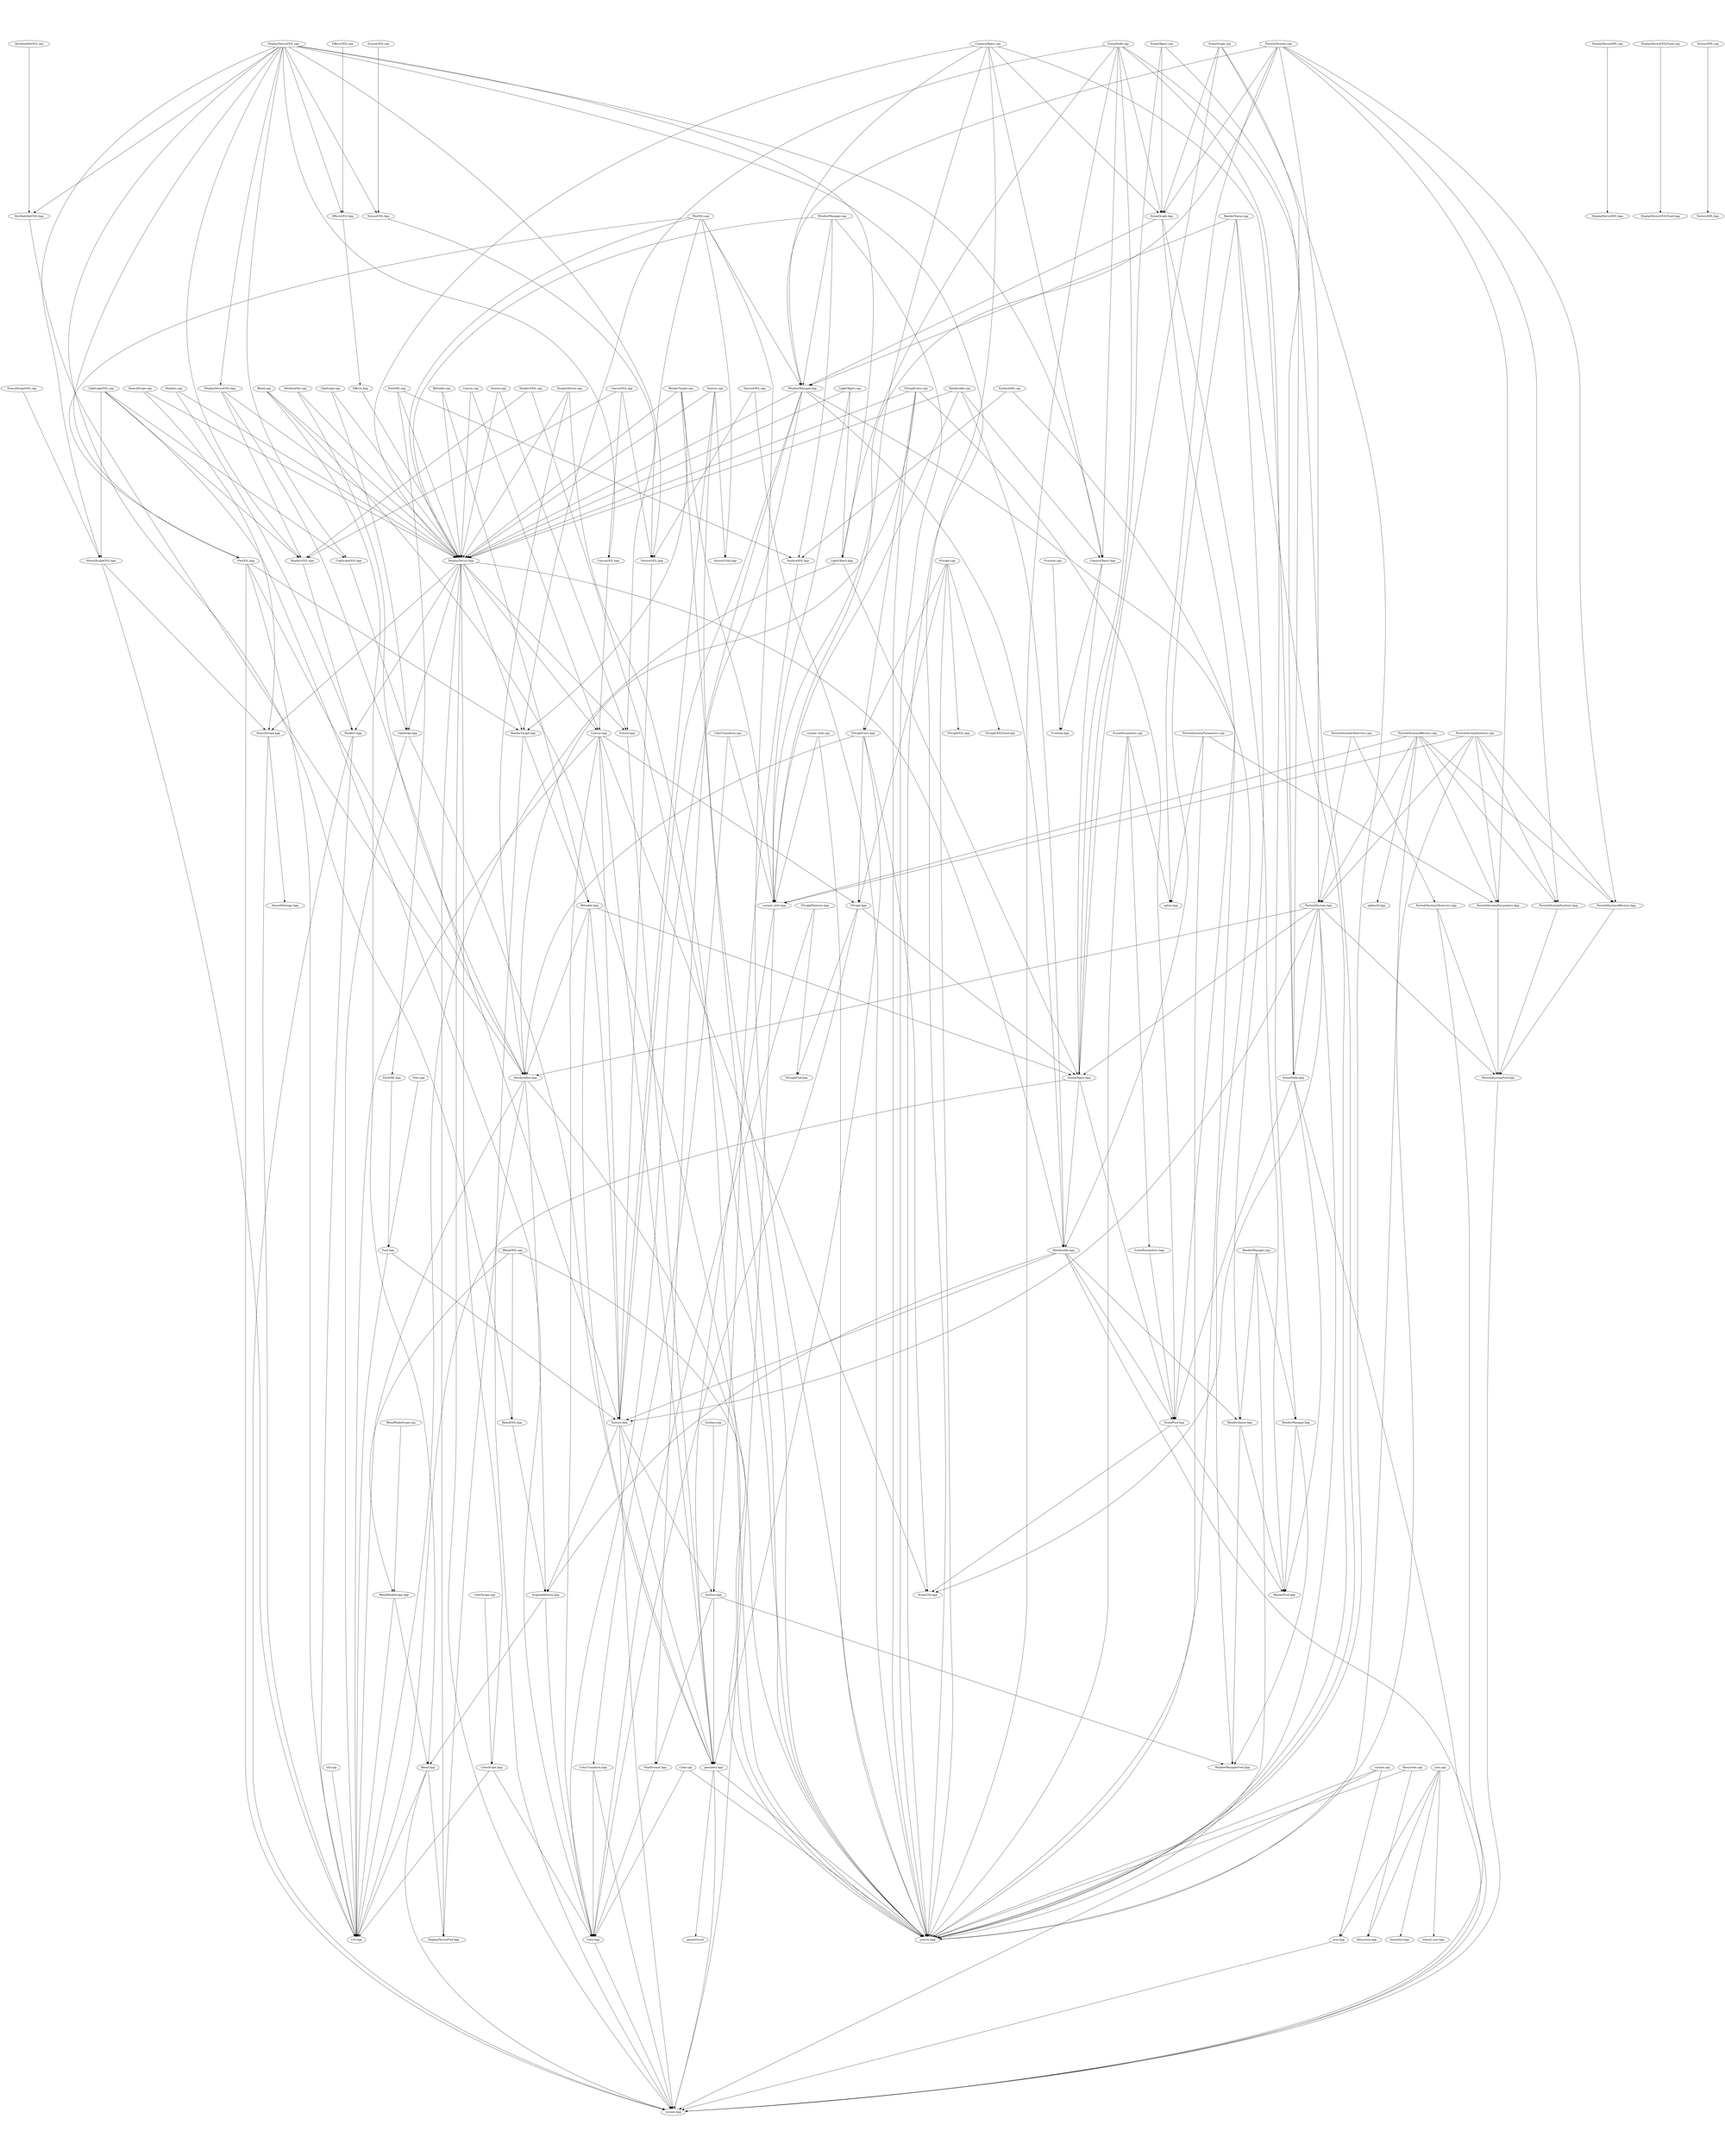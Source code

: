 digraph "source tree" {
    overlap=scale;
    size="80,100";
    ratio="fill";
    fontsize="16";
    fontname="Helvetica";
	clusterrank="local";
	"DisplayDeviceOGL.cpp" -> "EffectsOGL.hpp"
	"DisplayDevice.hpp" -> "Renderable.hpp"
	"Renderable.cpp" -> "variant_utils.hpp"
	"ParticleSystem.hpp" -> "SceneUtil.hpp"
	"Texture.hpp" -> "ScopeableValue.hpp"
	"SceneFwd.hpp" -> "SceneUtil.hpp"
	"DisplayDeviceSDL.cpp" -> "DisplayDeviceSDL.hpp"
	"SceneObject.cpp" -> "asserts.hpp"
	"AttributeSet.hpp" -> "asserts.hpp"
	"LightObject.hpp" -> "Util.hpp"
	"SurfaceSDL.cpp" -> "SurfaceSDL.hpp"
	"RenderQueue.cpp" -> "WindowManager.hpp"
	"ClipScopeOGL.cpp" -> "StencilScopeOGL.hpp"
	"variant.cpp" -> "asserts.hpp"
	"SceneObject.hpp" -> "Renderable.hpp"
	"Font.hpp" -> "Texture.hpp"
	"filesystem.cpp" -> "asserts.hpp"
	"ColorTransform.hpp" -> "variant.hpp"
	"ClipScope.cpp" -> "ClipScope.hpp"
	"CameraObject.hpp" -> "SceneObject.hpp"
	"DisplayDeviceOGL.hpp" -> "Texture.hpp"
	"BlendOGL.cpp" -> "asserts.hpp"
	"Font.hpp" -> "Util.hpp"
	"RenderQueue.hpp" -> "WindowManagerFwd.hpp"
	"ColorScope.hpp" -> "Color.hpp"
	"ClipScopeOGL.cpp" -> "Color.hpp"
	"ScissorOGL.hpp" -> "Scissor.hpp"
	"SceneNode.cpp" -> "CameraObject.hpp"
	"ParticleSystemEmitters.hpp" -> "ParticleSystemFwd.hpp"
	"SceneParameters.cpp" -> "asserts.hpp"
	"VGraphPatterns.hpp" -> "VGraphFwd.hpp"
	"VGraphCairo.cpp" -> "AttributeSet.hpp"
	"variant_utils.cpp" -> "asserts.hpp"
	"ParticleSystemAffectors.cpp" -> "ParticleSystemAffectors.hpp"
	"ParticleSystemParameters.cpp" -> "ParticleSystemParameters.hpp"
	"DisplayDeviceOGLFixed.cpp" -> "DisplayDeviceOGLFixed.hpp"
	"Shaders.cpp" -> "Shaders.hpp"
	"ParticleSystemObservers.hpp" -> "variant.hpp"
	"Blend.cpp" -> "DisplayDevice.hpp"
	"VGraphCairo.hpp" -> "SceneUtil.hpp"
	"AttributeSet.hpp" -> "DisplayDeviceFwd.hpp"
	"ParticleSystemParameters.cpp" -> "asserts.hpp"
	"WindowManager.hpp" -> "WindowManagerFwd.hpp"
	"SceneGraph.hpp" -> "SceneFwd.hpp"
	"ParticleSystemAffectors.cpp" -> "variant_utils.hpp"
	"BlendModeScope.hpp" -> "Util.hpp"
	"StencilScope.hpp" -> "StencilSettings.hpp"
	"geometry.hpp" -> "geometry.inl"
	"DisplayDevice.hpp" -> "Scissor.hpp"
	"Blittable.hpp" -> "geometry.hpp"
	"ParticleSystemAffectors.hpp" -> "ParticleSystemFwd.hpp"
	"Color.cpp" -> "Color.hpp"
	"Canvas.cpp" -> "DisplayDevice.hpp"
	"FboOGL.hpp" -> "Util.hpp"
	"Effects.hpp" -> "DisplayDevice.hpp"
	"DisplayDeviceOGL.cpp" -> "BlendOGL.hpp"
	"DisplayDevice.cpp" -> "DisplayDevice.hpp"
	"Scissor.hpp" -> "geometry.hpp"
	"FboOGL.cpp" -> "TextureOGL.hpp"
	"SceneNode.cpp" -> "RenderTarget.hpp"
	"json.cpp" -> "lexical_cast.hpp"
	"ParticleSystem.cpp" -> "variant_utils.hpp"
	"ParticleSystem.hpp" -> "SceneNode.hpp"
	"DisplayDevice.hpp" -> "ClipScope.hpp"
	"Texture.hpp" -> "geometry.hpp"
	"DisplayDevice.hpp" -> "ColorScope.hpp"
	"Scissor.cpp" -> "DisplayDevice.hpp"
	"ParticleSystemObservers.cpp" -> "ParticleSystemObservers.hpp"
	"FboOGL.cpp" -> "TextureUtils.hpp"
	"Blittable.hpp" -> "SceneObject.hpp"
	"SceneNode.cpp" -> "LightObject.hpp"
	"ParticleSystemAffectors.cpp" -> "ParticleSystemEmitters.hpp"
	"TextureOGL.cpp" -> "TextureOGL.hpp"
	"SceneNode.hpp" -> "RenderFwd.hpp"
	"ParticleSystem.cpp" -> "SceneGraph.hpp"
	"VGraph.hpp" -> "SceneObject.hpp"
	"ScopeableValue.hpp" -> "Color.hpp"
	"Surface.hpp" -> "PixelFormat.hpp"
	"AttributeSet.cpp" -> "AttributeSet.hpp"
	"SceneGraph.cpp" -> "SceneObject.hpp"
	"SceneFwd.hpp" -> "RenderFwd.hpp"
	"Canvas.hpp" -> "Texture.hpp"
	"RenderManager.cpp" -> "asserts.hpp"
	"Blittable.cpp" -> "Blittable.hpp"
	"DisplayDeviceOGL.cpp" -> "ShadersOGL.hpp"
	"RenderTarget.hpp" -> "Blittable.hpp"
	"ShadersOGL.cpp" -> "asserts.hpp"
	"ParticleSystem.hpp" -> "AttributeSet.hpp"
	"DisplayDevice.cpp" -> "AttributeSet.hpp"
	"WindowManager.cpp" -> "DisplayDevice.hpp"
	"RenderManager.cpp" -> "RenderQueue.hpp"
	"ParticleSystem.cpp" -> "ParticleSystemEmitters.hpp"
	"ParticleSystem.cpp" -> "ParticleSystemParameters.hpp"
	"Texture.cpp" -> "TextureUtils.hpp"
	"VGraphCairo.cpp" -> "asserts.hpp"
	"variant_utils.cpp" -> "variant_utils.hpp"
	"ClipScopeOGL.cpp" -> "ClipScopeOGL.hpp"
	"VGraph.cpp" -> "VGraphOGLFixed.hpp"
	"Texture.cpp" -> "DisplayDevice.hpp"
	"TextureSDL.cpp" -> "TextureSDL.hpp"
	"SceneNode.cpp" -> "RenderManager.hpp"
	"SceneNode.cpp" -> "SceneNode.hpp"
	"DisplayDeviceOGL.cpp" -> "TextureOGL.hpp"
	"Shaders.cpp" -> "DisplayDevice.hpp"
	"ParticleSystemAffectors.cpp" -> "ParticleSystemParameters.hpp"
	"BlendOGL.cpp" -> "BlendModeScope.hpp"
	"variant_utils.hpp" -> "variant.hpp"
	"RenderManager.cpp" -> "RenderManager.hpp"
	"Surface.cpp" -> "Surface.hpp"
	"ColorTransform.hpp" -> "Color.hpp"
	"ScopeableValue.hpp" -> "Blend.hpp"
	"ParticleSystem.cpp" -> "spline.hpp"
	"FboOGL.hpp" -> "AttributeSet.hpp"
	"DisplayDevice.cpp" -> "asserts.hpp"
	"Canvas.hpp" -> "Util.hpp"
	"Renderable.hpp" -> "RenderQueue.hpp"
	"CanvasOGL.cpp" -> "TextureOGL.hpp"
	"VGraphCairo.cpp" -> "SceneFwd.hpp"
	"BlendOGL.hpp" -> "ScopeableValue.hpp"
	"RenderTarget.cpp" -> "variant_utils.hpp"
	"VGraphCairo.hpp" -> "VGraph.hpp"
	"json.hpp" -> "variant.hpp"
	"AttributeSet.hpp" -> "ScopeableValue.hpp"
	"Canvas.cpp" -> "Canvas.hpp"
	"CameraObject.cpp" -> "WindowManager.hpp"
	"CameraObject.cpp" -> "CameraObject.hpp"
	"RenderQueue.cpp" -> "RenderQueue.hpp"
	"Renderable.hpp" -> "variant.hpp"
	"ParticleSystemParameters.hpp" -> "ParticleSystemFwd.hpp"
	"SceneNode.cpp" -> "SceneObject.hpp"
	"Renderable.hpp" -> "ScopeableValue.hpp"
	"SceneGraph.cpp" -> "SceneNode.hpp"
	"EffectsOGL.hpp" -> "Effects.hpp"
	"Texture.hpp" -> "Surface.hpp"
	"Renderable.hpp" -> "Texture.hpp"
	"ClipScopeOGL.hpp" -> "ClipScope.hpp"
	"DisplayDevice.hpp" -> "variant.hpp"
	"Surface.hpp" -> "geometry.hpp"
	"StencilScopeOGL.hpp" -> "StencilScope.hpp"
	"variant.cpp" -> "variant.hpp"
	"EffectsOGL.cpp" -> "EffectsOGL.hpp"
	"DisplayDevice.hpp" -> "Canvas.hpp"
	"json.cpp" -> "formatter.hpp"
	"SceneGraph.cpp" -> "asserts.hpp"
	"ParticleSystemEmitters.cpp" -> "variant_utils.hpp"
	"Color.cpp" -> "asserts.hpp"
	"json.cpp" -> "json.hpp"
	"Texture.hpp" -> "variant.hpp"
	"BlendModeScope.cpp" -> "BlendModeScope.hpp"
	"Blend.hpp" -> "variant.hpp"
	"RenderQueue.cpp" -> "Renderable.hpp"
	"ParticleSystemObservers.cpp" -> "ParticleSystem.hpp"
	"CanvasOGL.cpp" -> "CanvasOGL.hpp"
	"geometry.hpp" -> "variant.hpp"
	"ParticleSystem.cpp" -> "WindowManager.hpp"
	"WindowManager.cpp" -> "asserts.hpp"
	"SceneParameters.hpp" -> "SceneFwd.hpp"
	"Shaders.hpp" -> "variant.hpp"
	"ParticleSystem.hpp" -> "SceneObject.hpp"
	"WindowManager.cpp" -> "SurfaceSDL.hpp"
	"WindowManager.hpp" -> "Texture.hpp"
	"RenderManager.hpp" -> "RenderFwd.hpp"
	"LightObject.cpp" -> "variant_utils.hpp"
	"ParticleSystemEmitters.cpp" -> "ParticleSystemEmitters.hpp"
	"Color.hpp" -> "variant.hpp"
	"SurfaceSDL.cpp" -> "asserts.hpp"
	"ParticleSystem.cpp" -> "ParticleSystemAffectors.hpp"
	"PixelFormat.hpp" -> "Color.hpp"
	"Blittable.hpp" -> "Texture.hpp"
	"ParticleSystemAffectors.cpp" -> "asserts.hpp"
	"WindowManager.cpp" -> "WindowManager.hpp"
	"FontSDL.cpp" -> "DisplayDevice.hpp"
	"SceneNode.cpp" -> "SceneGraph.hpp"
	"SceneNode.hpp" -> "variant.hpp"
	"WindowManager.hpp" -> "DisplayDevice.hpp"
	"Renderable.hpp" -> "SceneFwd.hpp"
	"VGraph.cpp" -> "asserts.hpp"
	"geometry.hpp" -> "asserts.hpp"
	"AttributeSetOGL.hpp" -> "AttributeSet.hpp"
	"variant.cpp" -> "json.hpp"
	"VGraph.hpp" -> "VGraphFwd.hpp"
	"SurfaceSDL.hpp" -> "Surface.hpp"
	"ColorScope.cpp" -> "ColorScope.hpp"
	"DisplayDeviceOGL.cpp" -> "FboOGL.hpp"
	"DisplayDeviceOGL.cpp" -> "LightObject.hpp"
	"SceneParameters.cpp" -> "spline.hpp"
	"ClipScopeOGL.cpp" -> "ShadersOGL.hpp"
	"SceneGraph.hpp" -> "RenderFwd.hpp"
	"util.cpp" -> "Util.hpp"
	"SceneParameters.cpp" -> "SceneParameters.hpp"
	"Blend.hpp" -> "Util.hpp"
	"FontSDL.cpp" -> "FontSDL.hpp"
	"ColorScope.hpp" -> "Util.hpp"
	"Blend.cpp" -> "Blend.hpp"
	"RenderTarget.hpp" -> "variant.hpp"
	"Scissor.cpp" -> "Scissor.hpp"
	"CanvasOGL.cpp" -> "ShadersOGL.hpp"
	"ParticleSystemEmitters.cpp" -> "ParticleSystemAffectors.hpp"
	"DisplayDeviceOGL.cpp" -> "DisplayDeviceOGL.hpp"
	"StencilScopeOGL.cpp" -> "StencilScopeOGL.hpp"
	"DisplayDeviceOGL.cpp" -> "asserts.hpp"
	"DisplayDeviceOGL.cpp" -> "CanvasOGL.hpp"
	"ParticleSystem.cpp" -> "ParticleSystem.hpp"
	"StencilScope.cpp" -> "DisplayDevice.hpp"
	"json.cpp" -> "filesystem.hpp"
	"SceneNode.hpp" -> "SceneFwd.hpp"
	"Shaders.hpp" -> "Util.hpp"
	"VGraphCairo.hpp" -> "AttributeSet.hpp"
	"Blittable.hpp" -> "AttributeSet.hpp"
	"ParticleSystem.hpp" -> "Texture.hpp"
	"ParticleSystemEmitters.cpp" -> "ParticleSystem.hpp"
	"SceneObject.cpp" -> "SceneObject.hpp"
	"ParticleSystemEmitters.cpp" -> "ParticleSystemParameters.hpp"
	"RenderQueue.cpp" -> "asserts.hpp"
	"filesystem.cpp" -> "filesystem.hpp"
	"AttributeSetOGL.cpp" -> "AttributeSetOGL.hpp"
	"VGraph.cpp" -> "VGraph.hpp"
	"CameraObject.cpp" -> "DisplayDevice.hpp"
	"VGraph.cpp" -> "VGraphCairo.hpp"
	"variant_utils.hpp" -> "geometry.hpp"
	"FboOGL.cpp" -> "asserts.hpp"
	"ParticleSystemFwd.hpp" -> "variant.hpp"
	"BlendOGL.cpp" -> "BlendOGL.hpp"
	"CameraObject.cpp" -> "variant_utils.hpp"
	"ParticleSystemParameters.cpp" -> "spline.hpp"
	"CameraObject.cpp" -> "SceneNode.hpp"
	"RenderTarget.cpp" -> "asserts.hpp"
	"WindowManager.hpp" -> "Color.hpp"
	"Blend.cpp" -> "asserts.hpp"
	"FboOGL.cpp" -> "FboOGL.hpp"
	"StencilScope.hpp" -> "Util.hpp"
	"FboOGL.cpp" -> "WindowManager.hpp"
	"Canvas.hpp" -> "VGraph.hpp"
	"FboOGL.cpp" -> "DisplayDevice.hpp"
	"StencilScopeOGL.hpp" -> "Util.hpp"
	"DisplayDeviceOGL.hpp" -> "ShadersOGL.hpp"
	"DisplayDeviceOGL.cpp" -> "AttributeSetOGL.hpp"
	"DisplayDevice.hpp" -> "StencilScope.hpp"
	"VGraph.cpp" -> "VGraphOGL.hpp"
	"FboOGL.hpp" -> "variant.hpp"
	"LightObject.cpp" -> "DisplayDevice.hpp"
	"SceneGraph.hpp" -> "WindowManager.hpp"
	"VGraphCairo.hpp" -> "geometry.hpp"
	"CameraObject.cpp" -> "asserts.hpp"
	"Blittable.cpp" -> "DisplayDevice.hpp"
	"Blend.hpp" -> "DisplayDeviceFwd.hpp"
	"Texture.cpp" -> "asserts.hpp"
	"CameraObject.cpp" -> "SceneGraph.hpp"
	"ParticleSystem.hpp" -> "asserts.hpp"
	"ClipScope.hpp" -> "Util.hpp"
	"Renderable.cpp" -> "Renderable.hpp"
	"FboOGL.hpp" -> "RenderTarget.hpp"
	"DisplayDeviceOGL.cpp" -> "ClipScopeOGL.hpp"
	"Canvas.hpp" -> "SceneUtil.hpp"
	"VGraphCairo.cpp" -> "DisplayDevice.hpp"
	"Texture.cpp" -> "Texture.hpp"
	"AttributeSet.hpp" -> "Util.hpp"
	"ParticleSystemAffectors.cpp" -> "spline3d.hpp"
	"RenderManager.hpp" -> "WindowManagerFwd.hpp"
	"LightObject.cpp" -> "LightObject.hpp"
	"SceneObject.hpp" -> "Util.hpp"
	"DisplayDeviceOGL.hpp" -> "DisplayDevice.hpp"
	"BlendModeScope.hpp" -> "Blend.hpp"
	"VGraphCairo.cpp" -> "VGraphCairo.hpp"
	"RenderTarget.cpp" -> "RenderTarget.hpp"
	"ScissorOGL.cpp" -> "ScissorOGL.hpp"
	"AttributeSet.cpp" -> "DisplayDevice.hpp"
	"ShadersOGL.cpp" -> "ShadersOGL.hpp"
	"TextureOGL.hpp" -> "Texture.hpp"
	"LightObject.hpp" -> "SceneObject.hpp"
	"ClipScope.cpp" -> "DisplayDevice.hpp"
	"RenderTarget.cpp" -> "DisplayDevice.hpp"
	"StencilScope.cpp" -> "StencilScope.hpp"
	"Renderable.cpp" -> "DisplayDevice.hpp"
	"Frustum.cpp" -> "Frustum.hpp"
	"ParticleSystem.hpp" -> "ParticleSystemFwd.hpp"
	"DisplayDeviceOGL.cpp" -> "CameraObject.hpp"
	"DisplayDevice.hpp" -> "RenderTarget.hpp"
	"ClipScope.hpp" -> "geometry.hpp"
	"CameraObject.hpp" -> "Frustum.hpp"
	"WindowManager.hpp" -> "Renderable.hpp"
	"DisplayDevice.hpp" -> "DisplayDeviceFwd.hpp"
	"ShadersOGL.hpp" -> "Shaders.hpp"
	"Font.cpp" -> "Font.hpp"
	"SceneNode.cpp" -> "asserts.hpp"
	"ParticleSystemAffectors.cpp" -> "ParticleSystem.hpp"
	"Canvas.hpp" -> "geometry.hpp"
	"DisplayDeviceOGL.cpp" -> "StencilScopeOGL.hpp"
	"CanvasOGL.hpp" -> "Canvas.hpp"
	"WindowManager.hpp" -> "PixelFormat.hpp"
	"ParticleSystemObservers.hpp" -> "ParticleSystemFwd.hpp"
	"SceneObject.hpp" -> "SceneFwd.hpp"
	"DisplayDevice.hpp" -> "Shaders.hpp"
	"RenderQueue.hpp" -> "RenderFwd.hpp"
	"Renderable.cpp" -> "CameraObject.hpp"
	"TextureOGL.cpp" -> "asserts.hpp"
	"SceneGraph.cpp" -> "SceneGraph.hpp"
	"FontSDL.hpp" -> "Font.hpp"
	"Surface.hpp" -> "WindowManagerFwd.hpp"
	"ColorTransform.cpp" -> "variant_utils.hpp"
	"DisplayDeviceOGL.cpp" -> "ScissorOGL.hpp"
	"FontSDL.cpp" -> "SurfaceSDL.hpp"
	"VGraph.hpp" -> "Color.hpp"
	"ColorTransform.cpp" -> "ColorTransform.hpp"
	"VGraphPatterns.hpp" -> "Color.hpp"
	"Canvas.hpp" -> "Color.hpp"
	"ParticleSystemEmitters.cpp" -> "asserts.hpp"
	"SceneObject.cpp" -> "SceneGraph.hpp"
}

